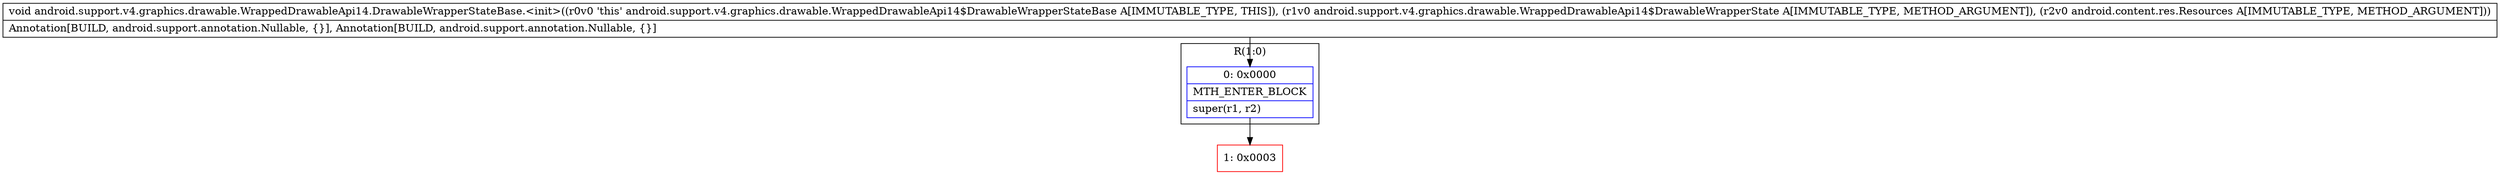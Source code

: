 digraph "CFG forandroid.support.v4.graphics.drawable.WrappedDrawableApi14.DrawableWrapperStateBase.\<init\>(Landroid\/support\/v4\/graphics\/drawable\/WrappedDrawableApi14$DrawableWrapperState;Landroid\/content\/res\/Resources;)V" {
subgraph cluster_Region_1457938191 {
label = "R(1:0)";
node [shape=record,color=blue];
Node_0 [shape=record,label="{0\:\ 0x0000|MTH_ENTER_BLOCK\l|super(r1, r2)\l}"];
}
Node_1 [shape=record,color=red,label="{1\:\ 0x0003}"];
MethodNode[shape=record,label="{void android.support.v4.graphics.drawable.WrappedDrawableApi14.DrawableWrapperStateBase.\<init\>((r0v0 'this' android.support.v4.graphics.drawable.WrappedDrawableApi14$DrawableWrapperStateBase A[IMMUTABLE_TYPE, THIS]), (r1v0 android.support.v4.graphics.drawable.WrappedDrawableApi14$DrawableWrapperState A[IMMUTABLE_TYPE, METHOD_ARGUMENT]), (r2v0 android.content.res.Resources A[IMMUTABLE_TYPE, METHOD_ARGUMENT]))  | Annotation[BUILD, android.support.annotation.Nullable, \{\}], Annotation[BUILD, android.support.annotation.Nullable, \{\}]\l}"];
MethodNode -> Node_0;
Node_0 -> Node_1;
}

